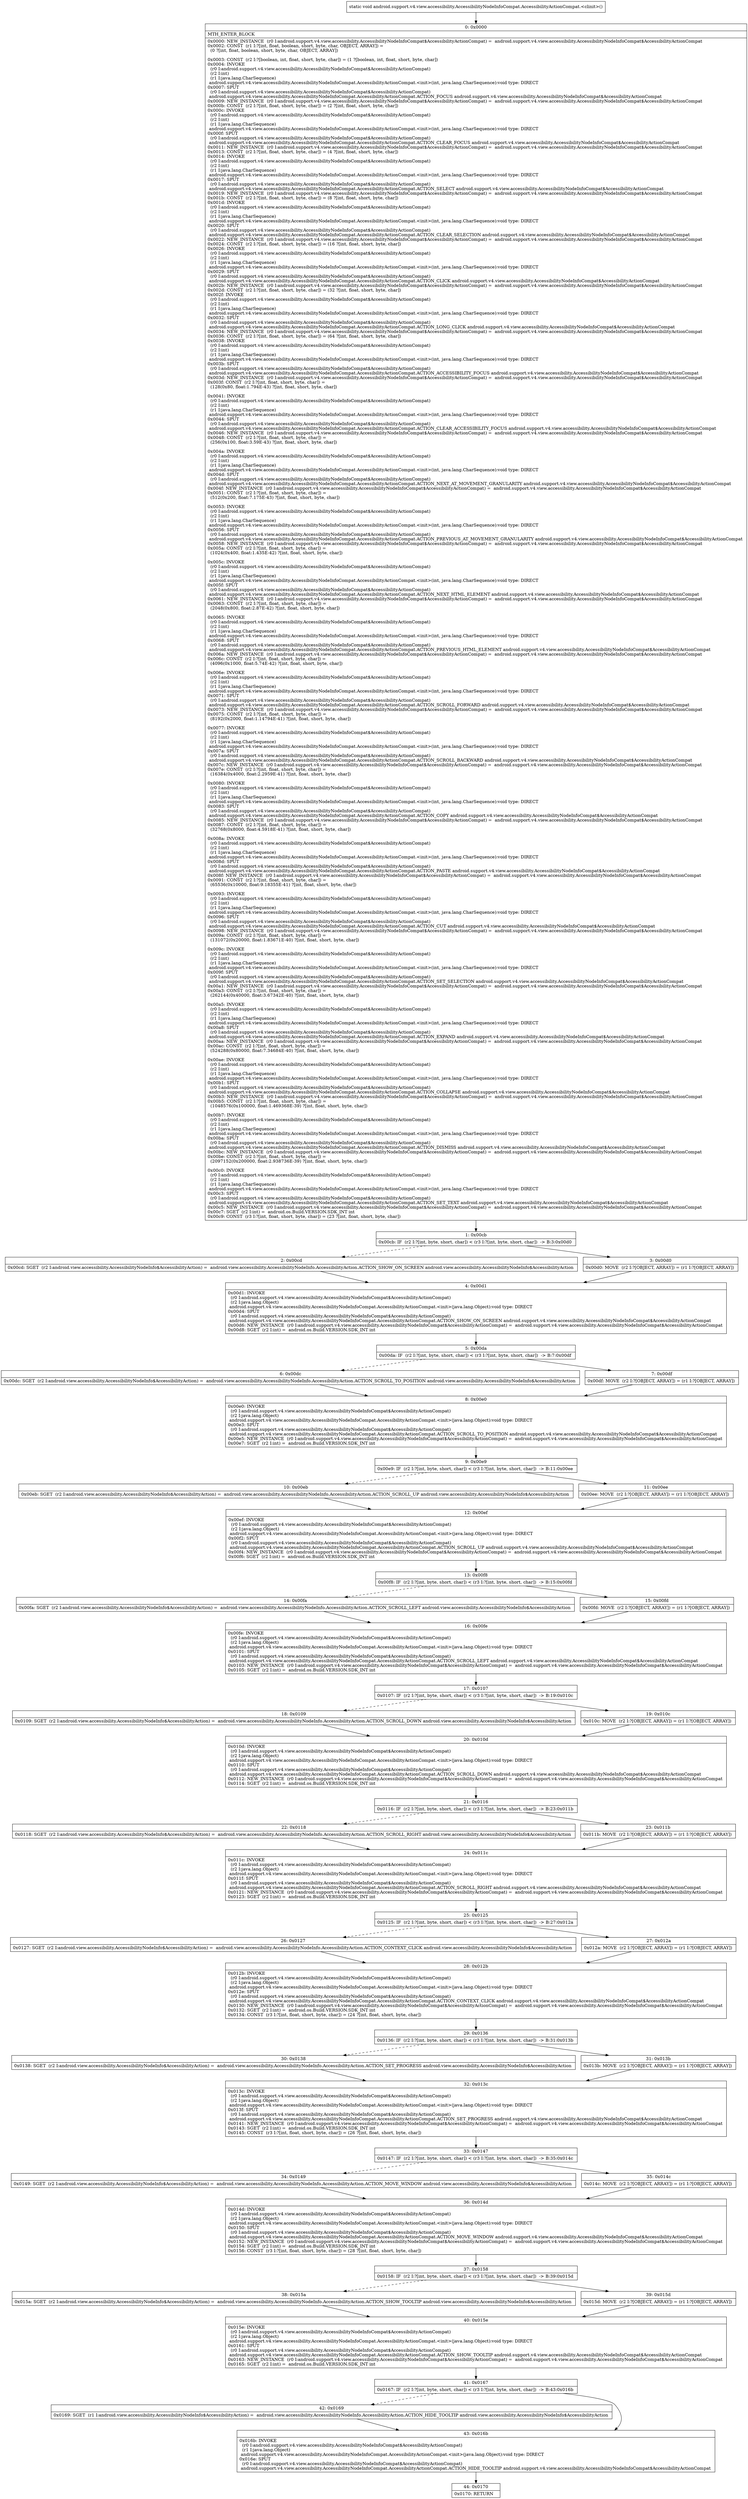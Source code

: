 digraph "CFG forandroid.support.v4.view.accessibility.AccessibilityNodeInfoCompat.AccessibilityActionCompat.\<clinit\>()V" {
Node_0 [shape=record,label="{0\:\ 0x0000|MTH_ENTER_BLOCK\l|0x0000: NEW_INSTANCE  (r0 I:android.support.v4.view.accessibility.AccessibilityNodeInfoCompat$AccessibilityActionCompat) =  android.support.v4.view.accessibility.AccessibilityNodeInfoCompat$AccessibilityActionCompat \l0x0002: CONST  (r1 I:?[int, float, boolean, short, byte, char, OBJECT, ARRAY]) = \l  (0 ?[int, float, boolean, short, byte, char, OBJECT, ARRAY])\l \l0x0003: CONST  (r2 I:?[boolean, int, float, short, byte, char]) = (1 ?[boolean, int, float, short, byte, char]) \l0x0004: INVOKE  \l  (r0 I:android.support.v4.view.accessibility.AccessibilityNodeInfoCompat$AccessibilityActionCompat)\l  (r2 I:int)\l  (r1 I:java.lang.CharSequence)\l android.support.v4.view.accessibility.AccessibilityNodeInfoCompat.AccessibilityActionCompat.\<init\>(int, java.lang.CharSequence):void type: DIRECT \l0x0007: SPUT  \l  (r0 I:android.support.v4.view.accessibility.AccessibilityNodeInfoCompat$AccessibilityActionCompat)\l android.support.v4.view.accessibility.AccessibilityNodeInfoCompat.AccessibilityActionCompat.ACTION_FOCUS android.support.v4.view.accessibility.AccessibilityNodeInfoCompat$AccessibilityActionCompat \l0x0009: NEW_INSTANCE  (r0 I:android.support.v4.view.accessibility.AccessibilityNodeInfoCompat$AccessibilityActionCompat) =  android.support.v4.view.accessibility.AccessibilityNodeInfoCompat$AccessibilityActionCompat \l0x000b: CONST  (r2 I:?[int, float, short, byte, char]) = (2 ?[int, float, short, byte, char]) \l0x000c: INVOKE  \l  (r0 I:android.support.v4.view.accessibility.AccessibilityNodeInfoCompat$AccessibilityActionCompat)\l  (r2 I:int)\l  (r1 I:java.lang.CharSequence)\l android.support.v4.view.accessibility.AccessibilityNodeInfoCompat.AccessibilityActionCompat.\<init\>(int, java.lang.CharSequence):void type: DIRECT \l0x000f: SPUT  \l  (r0 I:android.support.v4.view.accessibility.AccessibilityNodeInfoCompat$AccessibilityActionCompat)\l android.support.v4.view.accessibility.AccessibilityNodeInfoCompat.AccessibilityActionCompat.ACTION_CLEAR_FOCUS android.support.v4.view.accessibility.AccessibilityNodeInfoCompat$AccessibilityActionCompat \l0x0011: NEW_INSTANCE  (r0 I:android.support.v4.view.accessibility.AccessibilityNodeInfoCompat$AccessibilityActionCompat) =  android.support.v4.view.accessibility.AccessibilityNodeInfoCompat$AccessibilityActionCompat \l0x0013: CONST  (r2 I:?[int, float, short, byte, char]) = (4 ?[int, float, short, byte, char]) \l0x0014: INVOKE  \l  (r0 I:android.support.v4.view.accessibility.AccessibilityNodeInfoCompat$AccessibilityActionCompat)\l  (r2 I:int)\l  (r1 I:java.lang.CharSequence)\l android.support.v4.view.accessibility.AccessibilityNodeInfoCompat.AccessibilityActionCompat.\<init\>(int, java.lang.CharSequence):void type: DIRECT \l0x0017: SPUT  \l  (r0 I:android.support.v4.view.accessibility.AccessibilityNodeInfoCompat$AccessibilityActionCompat)\l android.support.v4.view.accessibility.AccessibilityNodeInfoCompat.AccessibilityActionCompat.ACTION_SELECT android.support.v4.view.accessibility.AccessibilityNodeInfoCompat$AccessibilityActionCompat \l0x0019: NEW_INSTANCE  (r0 I:android.support.v4.view.accessibility.AccessibilityNodeInfoCompat$AccessibilityActionCompat) =  android.support.v4.view.accessibility.AccessibilityNodeInfoCompat$AccessibilityActionCompat \l0x001b: CONST  (r2 I:?[int, float, short, byte, char]) = (8 ?[int, float, short, byte, char]) \l0x001d: INVOKE  \l  (r0 I:android.support.v4.view.accessibility.AccessibilityNodeInfoCompat$AccessibilityActionCompat)\l  (r2 I:int)\l  (r1 I:java.lang.CharSequence)\l android.support.v4.view.accessibility.AccessibilityNodeInfoCompat.AccessibilityActionCompat.\<init\>(int, java.lang.CharSequence):void type: DIRECT \l0x0020: SPUT  \l  (r0 I:android.support.v4.view.accessibility.AccessibilityNodeInfoCompat$AccessibilityActionCompat)\l android.support.v4.view.accessibility.AccessibilityNodeInfoCompat.AccessibilityActionCompat.ACTION_CLEAR_SELECTION android.support.v4.view.accessibility.AccessibilityNodeInfoCompat$AccessibilityActionCompat \l0x0022: NEW_INSTANCE  (r0 I:android.support.v4.view.accessibility.AccessibilityNodeInfoCompat$AccessibilityActionCompat) =  android.support.v4.view.accessibility.AccessibilityNodeInfoCompat$AccessibilityActionCompat \l0x0024: CONST  (r2 I:?[int, float, short, byte, char]) = (16 ?[int, float, short, byte, char]) \l0x0026: INVOKE  \l  (r0 I:android.support.v4.view.accessibility.AccessibilityNodeInfoCompat$AccessibilityActionCompat)\l  (r2 I:int)\l  (r1 I:java.lang.CharSequence)\l android.support.v4.view.accessibility.AccessibilityNodeInfoCompat.AccessibilityActionCompat.\<init\>(int, java.lang.CharSequence):void type: DIRECT \l0x0029: SPUT  \l  (r0 I:android.support.v4.view.accessibility.AccessibilityNodeInfoCompat$AccessibilityActionCompat)\l android.support.v4.view.accessibility.AccessibilityNodeInfoCompat.AccessibilityActionCompat.ACTION_CLICK android.support.v4.view.accessibility.AccessibilityNodeInfoCompat$AccessibilityActionCompat \l0x002b: NEW_INSTANCE  (r0 I:android.support.v4.view.accessibility.AccessibilityNodeInfoCompat$AccessibilityActionCompat) =  android.support.v4.view.accessibility.AccessibilityNodeInfoCompat$AccessibilityActionCompat \l0x002d: CONST  (r2 I:?[int, float, short, byte, char]) = (32 ?[int, float, short, byte, char]) \l0x002f: INVOKE  \l  (r0 I:android.support.v4.view.accessibility.AccessibilityNodeInfoCompat$AccessibilityActionCompat)\l  (r2 I:int)\l  (r1 I:java.lang.CharSequence)\l android.support.v4.view.accessibility.AccessibilityNodeInfoCompat.AccessibilityActionCompat.\<init\>(int, java.lang.CharSequence):void type: DIRECT \l0x0032: SPUT  \l  (r0 I:android.support.v4.view.accessibility.AccessibilityNodeInfoCompat$AccessibilityActionCompat)\l android.support.v4.view.accessibility.AccessibilityNodeInfoCompat.AccessibilityActionCompat.ACTION_LONG_CLICK android.support.v4.view.accessibility.AccessibilityNodeInfoCompat$AccessibilityActionCompat \l0x0034: NEW_INSTANCE  (r0 I:android.support.v4.view.accessibility.AccessibilityNodeInfoCompat$AccessibilityActionCompat) =  android.support.v4.view.accessibility.AccessibilityNodeInfoCompat$AccessibilityActionCompat \l0x0036: CONST  (r2 I:?[int, float, short, byte, char]) = (64 ?[int, float, short, byte, char]) \l0x0038: INVOKE  \l  (r0 I:android.support.v4.view.accessibility.AccessibilityNodeInfoCompat$AccessibilityActionCompat)\l  (r2 I:int)\l  (r1 I:java.lang.CharSequence)\l android.support.v4.view.accessibility.AccessibilityNodeInfoCompat.AccessibilityActionCompat.\<init\>(int, java.lang.CharSequence):void type: DIRECT \l0x003b: SPUT  \l  (r0 I:android.support.v4.view.accessibility.AccessibilityNodeInfoCompat$AccessibilityActionCompat)\l android.support.v4.view.accessibility.AccessibilityNodeInfoCompat.AccessibilityActionCompat.ACTION_ACCESSIBILITY_FOCUS android.support.v4.view.accessibility.AccessibilityNodeInfoCompat$AccessibilityActionCompat \l0x003d: NEW_INSTANCE  (r0 I:android.support.v4.view.accessibility.AccessibilityNodeInfoCompat$AccessibilityActionCompat) =  android.support.v4.view.accessibility.AccessibilityNodeInfoCompat$AccessibilityActionCompat \l0x003f: CONST  (r2 I:?[int, float, short, byte, char]) = \l  (128(0x80, float:1.794E\-43) ?[int, float, short, byte, char])\l \l0x0041: INVOKE  \l  (r0 I:android.support.v4.view.accessibility.AccessibilityNodeInfoCompat$AccessibilityActionCompat)\l  (r2 I:int)\l  (r1 I:java.lang.CharSequence)\l android.support.v4.view.accessibility.AccessibilityNodeInfoCompat.AccessibilityActionCompat.\<init\>(int, java.lang.CharSequence):void type: DIRECT \l0x0044: SPUT  \l  (r0 I:android.support.v4.view.accessibility.AccessibilityNodeInfoCompat$AccessibilityActionCompat)\l android.support.v4.view.accessibility.AccessibilityNodeInfoCompat.AccessibilityActionCompat.ACTION_CLEAR_ACCESSIBILITY_FOCUS android.support.v4.view.accessibility.AccessibilityNodeInfoCompat$AccessibilityActionCompat \l0x0046: NEW_INSTANCE  (r0 I:android.support.v4.view.accessibility.AccessibilityNodeInfoCompat$AccessibilityActionCompat) =  android.support.v4.view.accessibility.AccessibilityNodeInfoCompat$AccessibilityActionCompat \l0x0048: CONST  (r2 I:?[int, float, short, byte, char]) = \l  (256(0x100, float:3.59E\-43) ?[int, float, short, byte, char])\l \l0x004a: INVOKE  \l  (r0 I:android.support.v4.view.accessibility.AccessibilityNodeInfoCompat$AccessibilityActionCompat)\l  (r2 I:int)\l  (r1 I:java.lang.CharSequence)\l android.support.v4.view.accessibility.AccessibilityNodeInfoCompat.AccessibilityActionCompat.\<init\>(int, java.lang.CharSequence):void type: DIRECT \l0x004d: SPUT  \l  (r0 I:android.support.v4.view.accessibility.AccessibilityNodeInfoCompat$AccessibilityActionCompat)\l android.support.v4.view.accessibility.AccessibilityNodeInfoCompat.AccessibilityActionCompat.ACTION_NEXT_AT_MOVEMENT_GRANULARITY android.support.v4.view.accessibility.AccessibilityNodeInfoCompat$AccessibilityActionCompat \l0x004f: NEW_INSTANCE  (r0 I:android.support.v4.view.accessibility.AccessibilityNodeInfoCompat$AccessibilityActionCompat) =  android.support.v4.view.accessibility.AccessibilityNodeInfoCompat$AccessibilityActionCompat \l0x0051: CONST  (r2 I:?[int, float, short, byte, char]) = \l  (512(0x200, float:7.175E\-43) ?[int, float, short, byte, char])\l \l0x0053: INVOKE  \l  (r0 I:android.support.v4.view.accessibility.AccessibilityNodeInfoCompat$AccessibilityActionCompat)\l  (r2 I:int)\l  (r1 I:java.lang.CharSequence)\l android.support.v4.view.accessibility.AccessibilityNodeInfoCompat.AccessibilityActionCompat.\<init\>(int, java.lang.CharSequence):void type: DIRECT \l0x0056: SPUT  \l  (r0 I:android.support.v4.view.accessibility.AccessibilityNodeInfoCompat$AccessibilityActionCompat)\l android.support.v4.view.accessibility.AccessibilityNodeInfoCompat.AccessibilityActionCompat.ACTION_PREVIOUS_AT_MOVEMENT_GRANULARITY android.support.v4.view.accessibility.AccessibilityNodeInfoCompat$AccessibilityActionCompat \l0x0058: NEW_INSTANCE  (r0 I:android.support.v4.view.accessibility.AccessibilityNodeInfoCompat$AccessibilityActionCompat) =  android.support.v4.view.accessibility.AccessibilityNodeInfoCompat$AccessibilityActionCompat \l0x005a: CONST  (r2 I:?[int, float, short, byte, char]) = \l  (1024(0x400, float:1.435E\-42) ?[int, float, short, byte, char])\l \l0x005c: INVOKE  \l  (r0 I:android.support.v4.view.accessibility.AccessibilityNodeInfoCompat$AccessibilityActionCompat)\l  (r2 I:int)\l  (r1 I:java.lang.CharSequence)\l android.support.v4.view.accessibility.AccessibilityNodeInfoCompat.AccessibilityActionCompat.\<init\>(int, java.lang.CharSequence):void type: DIRECT \l0x005f: SPUT  \l  (r0 I:android.support.v4.view.accessibility.AccessibilityNodeInfoCompat$AccessibilityActionCompat)\l android.support.v4.view.accessibility.AccessibilityNodeInfoCompat.AccessibilityActionCompat.ACTION_NEXT_HTML_ELEMENT android.support.v4.view.accessibility.AccessibilityNodeInfoCompat$AccessibilityActionCompat \l0x0061: NEW_INSTANCE  (r0 I:android.support.v4.view.accessibility.AccessibilityNodeInfoCompat$AccessibilityActionCompat) =  android.support.v4.view.accessibility.AccessibilityNodeInfoCompat$AccessibilityActionCompat \l0x0063: CONST  (r2 I:?[int, float, short, byte, char]) = \l  (2048(0x800, float:2.87E\-42) ?[int, float, short, byte, char])\l \l0x0065: INVOKE  \l  (r0 I:android.support.v4.view.accessibility.AccessibilityNodeInfoCompat$AccessibilityActionCompat)\l  (r2 I:int)\l  (r1 I:java.lang.CharSequence)\l android.support.v4.view.accessibility.AccessibilityNodeInfoCompat.AccessibilityActionCompat.\<init\>(int, java.lang.CharSequence):void type: DIRECT \l0x0068: SPUT  \l  (r0 I:android.support.v4.view.accessibility.AccessibilityNodeInfoCompat$AccessibilityActionCompat)\l android.support.v4.view.accessibility.AccessibilityNodeInfoCompat.AccessibilityActionCompat.ACTION_PREVIOUS_HTML_ELEMENT android.support.v4.view.accessibility.AccessibilityNodeInfoCompat$AccessibilityActionCompat \l0x006a: NEW_INSTANCE  (r0 I:android.support.v4.view.accessibility.AccessibilityNodeInfoCompat$AccessibilityActionCompat) =  android.support.v4.view.accessibility.AccessibilityNodeInfoCompat$AccessibilityActionCompat \l0x006c: CONST  (r2 I:?[int, float, short, byte, char]) = \l  (4096(0x1000, float:5.74E\-42) ?[int, float, short, byte, char])\l \l0x006e: INVOKE  \l  (r0 I:android.support.v4.view.accessibility.AccessibilityNodeInfoCompat$AccessibilityActionCompat)\l  (r2 I:int)\l  (r1 I:java.lang.CharSequence)\l android.support.v4.view.accessibility.AccessibilityNodeInfoCompat.AccessibilityActionCompat.\<init\>(int, java.lang.CharSequence):void type: DIRECT \l0x0071: SPUT  \l  (r0 I:android.support.v4.view.accessibility.AccessibilityNodeInfoCompat$AccessibilityActionCompat)\l android.support.v4.view.accessibility.AccessibilityNodeInfoCompat.AccessibilityActionCompat.ACTION_SCROLL_FORWARD android.support.v4.view.accessibility.AccessibilityNodeInfoCompat$AccessibilityActionCompat \l0x0073: NEW_INSTANCE  (r0 I:android.support.v4.view.accessibility.AccessibilityNodeInfoCompat$AccessibilityActionCompat) =  android.support.v4.view.accessibility.AccessibilityNodeInfoCompat$AccessibilityActionCompat \l0x0075: CONST  (r2 I:?[int, float, short, byte, char]) = \l  (8192(0x2000, float:1.14794E\-41) ?[int, float, short, byte, char])\l \l0x0077: INVOKE  \l  (r0 I:android.support.v4.view.accessibility.AccessibilityNodeInfoCompat$AccessibilityActionCompat)\l  (r2 I:int)\l  (r1 I:java.lang.CharSequence)\l android.support.v4.view.accessibility.AccessibilityNodeInfoCompat.AccessibilityActionCompat.\<init\>(int, java.lang.CharSequence):void type: DIRECT \l0x007a: SPUT  \l  (r0 I:android.support.v4.view.accessibility.AccessibilityNodeInfoCompat$AccessibilityActionCompat)\l android.support.v4.view.accessibility.AccessibilityNodeInfoCompat.AccessibilityActionCompat.ACTION_SCROLL_BACKWARD android.support.v4.view.accessibility.AccessibilityNodeInfoCompat$AccessibilityActionCompat \l0x007c: NEW_INSTANCE  (r0 I:android.support.v4.view.accessibility.AccessibilityNodeInfoCompat$AccessibilityActionCompat) =  android.support.v4.view.accessibility.AccessibilityNodeInfoCompat$AccessibilityActionCompat \l0x007e: CONST  (r2 I:?[int, float, short, byte, char]) = \l  (16384(0x4000, float:2.2959E\-41) ?[int, float, short, byte, char])\l \l0x0080: INVOKE  \l  (r0 I:android.support.v4.view.accessibility.AccessibilityNodeInfoCompat$AccessibilityActionCompat)\l  (r2 I:int)\l  (r1 I:java.lang.CharSequence)\l android.support.v4.view.accessibility.AccessibilityNodeInfoCompat.AccessibilityActionCompat.\<init\>(int, java.lang.CharSequence):void type: DIRECT \l0x0083: SPUT  \l  (r0 I:android.support.v4.view.accessibility.AccessibilityNodeInfoCompat$AccessibilityActionCompat)\l android.support.v4.view.accessibility.AccessibilityNodeInfoCompat.AccessibilityActionCompat.ACTION_COPY android.support.v4.view.accessibility.AccessibilityNodeInfoCompat$AccessibilityActionCompat \l0x0085: NEW_INSTANCE  (r0 I:android.support.v4.view.accessibility.AccessibilityNodeInfoCompat$AccessibilityActionCompat) =  android.support.v4.view.accessibility.AccessibilityNodeInfoCompat$AccessibilityActionCompat \l0x0087: CONST  (r2 I:?[int, float, short, byte, char]) = \l  (32768(0x8000, float:4.5918E\-41) ?[int, float, short, byte, char])\l \l0x008a: INVOKE  \l  (r0 I:android.support.v4.view.accessibility.AccessibilityNodeInfoCompat$AccessibilityActionCompat)\l  (r2 I:int)\l  (r1 I:java.lang.CharSequence)\l android.support.v4.view.accessibility.AccessibilityNodeInfoCompat.AccessibilityActionCompat.\<init\>(int, java.lang.CharSequence):void type: DIRECT \l0x008d: SPUT  \l  (r0 I:android.support.v4.view.accessibility.AccessibilityNodeInfoCompat$AccessibilityActionCompat)\l android.support.v4.view.accessibility.AccessibilityNodeInfoCompat.AccessibilityActionCompat.ACTION_PASTE android.support.v4.view.accessibility.AccessibilityNodeInfoCompat$AccessibilityActionCompat \l0x008f: NEW_INSTANCE  (r0 I:android.support.v4.view.accessibility.AccessibilityNodeInfoCompat$AccessibilityActionCompat) =  android.support.v4.view.accessibility.AccessibilityNodeInfoCompat$AccessibilityActionCompat \l0x0091: CONST  (r2 I:?[int, float, short, byte, char]) = \l  (65536(0x10000, float:9.18355E\-41) ?[int, float, short, byte, char])\l \l0x0093: INVOKE  \l  (r0 I:android.support.v4.view.accessibility.AccessibilityNodeInfoCompat$AccessibilityActionCompat)\l  (r2 I:int)\l  (r1 I:java.lang.CharSequence)\l android.support.v4.view.accessibility.AccessibilityNodeInfoCompat.AccessibilityActionCompat.\<init\>(int, java.lang.CharSequence):void type: DIRECT \l0x0096: SPUT  \l  (r0 I:android.support.v4.view.accessibility.AccessibilityNodeInfoCompat$AccessibilityActionCompat)\l android.support.v4.view.accessibility.AccessibilityNodeInfoCompat.AccessibilityActionCompat.ACTION_CUT android.support.v4.view.accessibility.AccessibilityNodeInfoCompat$AccessibilityActionCompat \l0x0098: NEW_INSTANCE  (r0 I:android.support.v4.view.accessibility.AccessibilityNodeInfoCompat$AccessibilityActionCompat) =  android.support.v4.view.accessibility.AccessibilityNodeInfoCompat$AccessibilityActionCompat \l0x009a: CONST  (r2 I:?[int, float, short, byte, char]) = \l  (131072(0x20000, float:1.83671E\-40) ?[int, float, short, byte, char])\l \l0x009c: INVOKE  \l  (r0 I:android.support.v4.view.accessibility.AccessibilityNodeInfoCompat$AccessibilityActionCompat)\l  (r2 I:int)\l  (r1 I:java.lang.CharSequence)\l android.support.v4.view.accessibility.AccessibilityNodeInfoCompat.AccessibilityActionCompat.\<init\>(int, java.lang.CharSequence):void type: DIRECT \l0x009f: SPUT  \l  (r0 I:android.support.v4.view.accessibility.AccessibilityNodeInfoCompat$AccessibilityActionCompat)\l android.support.v4.view.accessibility.AccessibilityNodeInfoCompat.AccessibilityActionCompat.ACTION_SET_SELECTION android.support.v4.view.accessibility.AccessibilityNodeInfoCompat$AccessibilityActionCompat \l0x00a1: NEW_INSTANCE  (r0 I:android.support.v4.view.accessibility.AccessibilityNodeInfoCompat$AccessibilityActionCompat) =  android.support.v4.view.accessibility.AccessibilityNodeInfoCompat$AccessibilityActionCompat \l0x00a3: CONST  (r2 I:?[int, float, short, byte, char]) = \l  (262144(0x40000, float:3.67342E\-40) ?[int, float, short, byte, char])\l \l0x00a5: INVOKE  \l  (r0 I:android.support.v4.view.accessibility.AccessibilityNodeInfoCompat$AccessibilityActionCompat)\l  (r2 I:int)\l  (r1 I:java.lang.CharSequence)\l android.support.v4.view.accessibility.AccessibilityNodeInfoCompat.AccessibilityActionCompat.\<init\>(int, java.lang.CharSequence):void type: DIRECT \l0x00a8: SPUT  \l  (r0 I:android.support.v4.view.accessibility.AccessibilityNodeInfoCompat$AccessibilityActionCompat)\l android.support.v4.view.accessibility.AccessibilityNodeInfoCompat.AccessibilityActionCompat.ACTION_EXPAND android.support.v4.view.accessibility.AccessibilityNodeInfoCompat$AccessibilityActionCompat \l0x00aa: NEW_INSTANCE  (r0 I:android.support.v4.view.accessibility.AccessibilityNodeInfoCompat$AccessibilityActionCompat) =  android.support.v4.view.accessibility.AccessibilityNodeInfoCompat$AccessibilityActionCompat \l0x00ac: CONST  (r2 I:?[int, float, short, byte, char]) = \l  (524288(0x80000, float:7.34684E\-40) ?[int, float, short, byte, char])\l \l0x00ae: INVOKE  \l  (r0 I:android.support.v4.view.accessibility.AccessibilityNodeInfoCompat$AccessibilityActionCompat)\l  (r2 I:int)\l  (r1 I:java.lang.CharSequence)\l android.support.v4.view.accessibility.AccessibilityNodeInfoCompat.AccessibilityActionCompat.\<init\>(int, java.lang.CharSequence):void type: DIRECT \l0x00b1: SPUT  \l  (r0 I:android.support.v4.view.accessibility.AccessibilityNodeInfoCompat$AccessibilityActionCompat)\l android.support.v4.view.accessibility.AccessibilityNodeInfoCompat.AccessibilityActionCompat.ACTION_COLLAPSE android.support.v4.view.accessibility.AccessibilityNodeInfoCompat$AccessibilityActionCompat \l0x00b3: NEW_INSTANCE  (r0 I:android.support.v4.view.accessibility.AccessibilityNodeInfoCompat$AccessibilityActionCompat) =  android.support.v4.view.accessibility.AccessibilityNodeInfoCompat$AccessibilityActionCompat \l0x00b5: CONST  (r2 I:?[int, float, short, byte, char]) = \l  (1048576(0x100000, float:1.469368E\-39) ?[int, float, short, byte, char])\l \l0x00b7: INVOKE  \l  (r0 I:android.support.v4.view.accessibility.AccessibilityNodeInfoCompat$AccessibilityActionCompat)\l  (r2 I:int)\l  (r1 I:java.lang.CharSequence)\l android.support.v4.view.accessibility.AccessibilityNodeInfoCompat.AccessibilityActionCompat.\<init\>(int, java.lang.CharSequence):void type: DIRECT \l0x00ba: SPUT  \l  (r0 I:android.support.v4.view.accessibility.AccessibilityNodeInfoCompat$AccessibilityActionCompat)\l android.support.v4.view.accessibility.AccessibilityNodeInfoCompat.AccessibilityActionCompat.ACTION_DISMISS android.support.v4.view.accessibility.AccessibilityNodeInfoCompat$AccessibilityActionCompat \l0x00bc: NEW_INSTANCE  (r0 I:android.support.v4.view.accessibility.AccessibilityNodeInfoCompat$AccessibilityActionCompat) =  android.support.v4.view.accessibility.AccessibilityNodeInfoCompat$AccessibilityActionCompat \l0x00be: CONST  (r2 I:?[int, float, short, byte, char]) = \l  (2097152(0x200000, float:2.938736E\-39) ?[int, float, short, byte, char])\l \l0x00c0: INVOKE  \l  (r0 I:android.support.v4.view.accessibility.AccessibilityNodeInfoCompat$AccessibilityActionCompat)\l  (r2 I:int)\l  (r1 I:java.lang.CharSequence)\l android.support.v4.view.accessibility.AccessibilityNodeInfoCompat.AccessibilityActionCompat.\<init\>(int, java.lang.CharSequence):void type: DIRECT \l0x00c3: SPUT  \l  (r0 I:android.support.v4.view.accessibility.AccessibilityNodeInfoCompat$AccessibilityActionCompat)\l android.support.v4.view.accessibility.AccessibilityNodeInfoCompat.AccessibilityActionCompat.ACTION_SET_TEXT android.support.v4.view.accessibility.AccessibilityNodeInfoCompat$AccessibilityActionCompat \l0x00c5: NEW_INSTANCE  (r0 I:android.support.v4.view.accessibility.AccessibilityNodeInfoCompat$AccessibilityActionCompat) =  android.support.v4.view.accessibility.AccessibilityNodeInfoCompat$AccessibilityActionCompat \l0x00c7: SGET  (r2 I:int) =  android.os.Build.VERSION.SDK_INT int \l0x00c9: CONST  (r3 I:?[int, float, short, byte, char]) = (23 ?[int, float, short, byte, char]) \l}"];
Node_1 [shape=record,label="{1\:\ 0x00cb|0x00cb: IF  (r2 I:?[int, byte, short, char]) \< (r3 I:?[int, byte, short, char])  \-\> B:3:0x00d0 \l}"];
Node_2 [shape=record,label="{2\:\ 0x00cd|0x00cd: SGET  (r2 I:android.view.accessibility.AccessibilityNodeInfo$AccessibilityAction) =  android.view.accessibility.AccessibilityNodeInfo.AccessibilityAction.ACTION_SHOW_ON_SCREEN android.view.accessibility.AccessibilityNodeInfo$AccessibilityAction \l}"];
Node_3 [shape=record,label="{3\:\ 0x00d0|0x00d0: MOVE  (r2 I:?[OBJECT, ARRAY]) = (r1 I:?[OBJECT, ARRAY]) \l}"];
Node_4 [shape=record,label="{4\:\ 0x00d1|0x00d1: INVOKE  \l  (r0 I:android.support.v4.view.accessibility.AccessibilityNodeInfoCompat$AccessibilityActionCompat)\l  (r2 I:java.lang.Object)\l android.support.v4.view.accessibility.AccessibilityNodeInfoCompat.AccessibilityActionCompat.\<init\>(java.lang.Object):void type: DIRECT \l0x00d4: SPUT  \l  (r0 I:android.support.v4.view.accessibility.AccessibilityNodeInfoCompat$AccessibilityActionCompat)\l android.support.v4.view.accessibility.AccessibilityNodeInfoCompat.AccessibilityActionCompat.ACTION_SHOW_ON_SCREEN android.support.v4.view.accessibility.AccessibilityNodeInfoCompat$AccessibilityActionCompat \l0x00d6: NEW_INSTANCE  (r0 I:android.support.v4.view.accessibility.AccessibilityNodeInfoCompat$AccessibilityActionCompat) =  android.support.v4.view.accessibility.AccessibilityNodeInfoCompat$AccessibilityActionCompat \l0x00d8: SGET  (r2 I:int) =  android.os.Build.VERSION.SDK_INT int \l}"];
Node_5 [shape=record,label="{5\:\ 0x00da|0x00da: IF  (r2 I:?[int, byte, short, char]) \< (r3 I:?[int, byte, short, char])  \-\> B:7:0x00df \l}"];
Node_6 [shape=record,label="{6\:\ 0x00dc|0x00dc: SGET  (r2 I:android.view.accessibility.AccessibilityNodeInfo$AccessibilityAction) =  android.view.accessibility.AccessibilityNodeInfo.AccessibilityAction.ACTION_SCROLL_TO_POSITION android.view.accessibility.AccessibilityNodeInfo$AccessibilityAction \l}"];
Node_7 [shape=record,label="{7\:\ 0x00df|0x00df: MOVE  (r2 I:?[OBJECT, ARRAY]) = (r1 I:?[OBJECT, ARRAY]) \l}"];
Node_8 [shape=record,label="{8\:\ 0x00e0|0x00e0: INVOKE  \l  (r0 I:android.support.v4.view.accessibility.AccessibilityNodeInfoCompat$AccessibilityActionCompat)\l  (r2 I:java.lang.Object)\l android.support.v4.view.accessibility.AccessibilityNodeInfoCompat.AccessibilityActionCompat.\<init\>(java.lang.Object):void type: DIRECT \l0x00e3: SPUT  \l  (r0 I:android.support.v4.view.accessibility.AccessibilityNodeInfoCompat$AccessibilityActionCompat)\l android.support.v4.view.accessibility.AccessibilityNodeInfoCompat.AccessibilityActionCompat.ACTION_SCROLL_TO_POSITION android.support.v4.view.accessibility.AccessibilityNodeInfoCompat$AccessibilityActionCompat \l0x00e5: NEW_INSTANCE  (r0 I:android.support.v4.view.accessibility.AccessibilityNodeInfoCompat$AccessibilityActionCompat) =  android.support.v4.view.accessibility.AccessibilityNodeInfoCompat$AccessibilityActionCompat \l0x00e7: SGET  (r2 I:int) =  android.os.Build.VERSION.SDK_INT int \l}"];
Node_9 [shape=record,label="{9\:\ 0x00e9|0x00e9: IF  (r2 I:?[int, byte, short, char]) \< (r3 I:?[int, byte, short, char])  \-\> B:11:0x00ee \l}"];
Node_10 [shape=record,label="{10\:\ 0x00eb|0x00eb: SGET  (r2 I:android.view.accessibility.AccessibilityNodeInfo$AccessibilityAction) =  android.view.accessibility.AccessibilityNodeInfo.AccessibilityAction.ACTION_SCROLL_UP android.view.accessibility.AccessibilityNodeInfo$AccessibilityAction \l}"];
Node_11 [shape=record,label="{11\:\ 0x00ee|0x00ee: MOVE  (r2 I:?[OBJECT, ARRAY]) = (r1 I:?[OBJECT, ARRAY]) \l}"];
Node_12 [shape=record,label="{12\:\ 0x00ef|0x00ef: INVOKE  \l  (r0 I:android.support.v4.view.accessibility.AccessibilityNodeInfoCompat$AccessibilityActionCompat)\l  (r2 I:java.lang.Object)\l android.support.v4.view.accessibility.AccessibilityNodeInfoCompat.AccessibilityActionCompat.\<init\>(java.lang.Object):void type: DIRECT \l0x00f2: SPUT  \l  (r0 I:android.support.v4.view.accessibility.AccessibilityNodeInfoCompat$AccessibilityActionCompat)\l android.support.v4.view.accessibility.AccessibilityNodeInfoCompat.AccessibilityActionCompat.ACTION_SCROLL_UP android.support.v4.view.accessibility.AccessibilityNodeInfoCompat$AccessibilityActionCompat \l0x00f4: NEW_INSTANCE  (r0 I:android.support.v4.view.accessibility.AccessibilityNodeInfoCompat$AccessibilityActionCompat) =  android.support.v4.view.accessibility.AccessibilityNodeInfoCompat$AccessibilityActionCompat \l0x00f6: SGET  (r2 I:int) =  android.os.Build.VERSION.SDK_INT int \l}"];
Node_13 [shape=record,label="{13\:\ 0x00f8|0x00f8: IF  (r2 I:?[int, byte, short, char]) \< (r3 I:?[int, byte, short, char])  \-\> B:15:0x00fd \l}"];
Node_14 [shape=record,label="{14\:\ 0x00fa|0x00fa: SGET  (r2 I:android.view.accessibility.AccessibilityNodeInfo$AccessibilityAction) =  android.view.accessibility.AccessibilityNodeInfo.AccessibilityAction.ACTION_SCROLL_LEFT android.view.accessibility.AccessibilityNodeInfo$AccessibilityAction \l}"];
Node_15 [shape=record,label="{15\:\ 0x00fd|0x00fd: MOVE  (r2 I:?[OBJECT, ARRAY]) = (r1 I:?[OBJECT, ARRAY]) \l}"];
Node_16 [shape=record,label="{16\:\ 0x00fe|0x00fe: INVOKE  \l  (r0 I:android.support.v4.view.accessibility.AccessibilityNodeInfoCompat$AccessibilityActionCompat)\l  (r2 I:java.lang.Object)\l android.support.v4.view.accessibility.AccessibilityNodeInfoCompat.AccessibilityActionCompat.\<init\>(java.lang.Object):void type: DIRECT \l0x0101: SPUT  \l  (r0 I:android.support.v4.view.accessibility.AccessibilityNodeInfoCompat$AccessibilityActionCompat)\l android.support.v4.view.accessibility.AccessibilityNodeInfoCompat.AccessibilityActionCompat.ACTION_SCROLL_LEFT android.support.v4.view.accessibility.AccessibilityNodeInfoCompat$AccessibilityActionCompat \l0x0103: NEW_INSTANCE  (r0 I:android.support.v4.view.accessibility.AccessibilityNodeInfoCompat$AccessibilityActionCompat) =  android.support.v4.view.accessibility.AccessibilityNodeInfoCompat$AccessibilityActionCompat \l0x0105: SGET  (r2 I:int) =  android.os.Build.VERSION.SDK_INT int \l}"];
Node_17 [shape=record,label="{17\:\ 0x0107|0x0107: IF  (r2 I:?[int, byte, short, char]) \< (r3 I:?[int, byte, short, char])  \-\> B:19:0x010c \l}"];
Node_18 [shape=record,label="{18\:\ 0x0109|0x0109: SGET  (r2 I:android.view.accessibility.AccessibilityNodeInfo$AccessibilityAction) =  android.view.accessibility.AccessibilityNodeInfo.AccessibilityAction.ACTION_SCROLL_DOWN android.view.accessibility.AccessibilityNodeInfo$AccessibilityAction \l}"];
Node_19 [shape=record,label="{19\:\ 0x010c|0x010c: MOVE  (r2 I:?[OBJECT, ARRAY]) = (r1 I:?[OBJECT, ARRAY]) \l}"];
Node_20 [shape=record,label="{20\:\ 0x010d|0x010d: INVOKE  \l  (r0 I:android.support.v4.view.accessibility.AccessibilityNodeInfoCompat$AccessibilityActionCompat)\l  (r2 I:java.lang.Object)\l android.support.v4.view.accessibility.AccessibilityNodeInfoCompat.AccessibilityActionCompat.\<init\>(java.lang.Object):void type: DIRECT \l0x0110: SPUT  \l  (r0 I:android.support.v4.view.accessibility.AccessibilityNodeInfoCompat$AccessibilityActionCompat)\l android.support.v4.view.accessibility.AccessibilityNodeInfoCompat.AccessibilityActionCompat.ACTION_SCROLL_DOWN android.support.v4.view.accessibility.AccessibilityNodeInfoCompat$AccessibilityActionCompat \l0x0112: NEW_INSTANCE  (r0 I:android.support.v4.view.accessibility.AccessibilityNodeInfoCompat$AccessibilityActionCompat) =  android.support.v4.view.accessibility.AccessibilityNodeInfoCompat$AccessibilityActionCompat \l0x0114: SGET  (r2 I:int) =  android.os.Build.VERSION.SDK_INT int \l}"];
Node_21 [shape=record,label="{21\:\ 0x0116|0x0116: IF  (r2 I:?[int, byte, short, char]) \< (r3 I:?[int, byte, short, char])  \-\> B:23:0x011b \l}"];
Node_22 [shape=record,label="{22\:\ 0x0118|0x0118: SGET  (r2 I:android.view.accessibility.AccessibilityNodeInfo$AccessibilityAction) =  android.view.accessibility.AccessibilityNodeInfo.AccessibilityAction.ACTION_SCROLL_RIGHT android.view.accessibility.AccessibilityNodeInfo$AccessibilityAction \l}"];
Node_23 [shape=record,label="{23\:\ 0x011b|0x011b: MOVE  (r2 I:?[OBJECT, ARRAY]) = (r1 I:?[OBJECT, ARRAY]) \l}"];
Node_24 [shape=record,label="{24\:\ 0x011c|0x011c: INVOKE  \l  (r0 I:android.support.v4.view.accessibility.AccessibilityNodeInfoCompat$AccessibilityActionCompat)\l  (r2 I:java.lang.Object)\l android.support.v4.view.accessibility.AccessibilityNodeInfoCompat.AccessibilityActionCompat.\<init\>(java.lang.Object):void type: DIRECT \l0x011f: SPUT  \l  (r0 I:android.support.v4.view.accessibility.AccessibilityNodeInfoCompat$AccessibilityActionCompat)\l android.support.v4.view.accessibility.AccessibilityNodeInfoCompat.AccessibilityActionCompat.ACTION_SCROLL_RIGHT android.support.v4.view.accessibility.AccessibilityNodeInfoCompat$AccessibilityActionCompat \l0x0121: NEW_INSTANCE  (r0 I:android.support.v4.view.accessibility.AccessibilityNodeInfoCompat$AccessibilityActionCompat) =  android.support.v4.view.accessibility.AccessibilityNodeInfoCompat$AccessibilityActionCompat \l0x0123: SGET  (r2 I:int) =  android.os.Build.VERSION.SDK_INT int \l}"];
Node_25 [shape=record,label="{25\:\ 0x0125|0x0125: IF  (r2 I:?[int, byte, short, char]) \< (r3 I:?[int, byte, short, char])  \-\> B:27:0x012a \l}"];
Node_26 [shape=record,label="{26\:\ 0x0127|0x0127: SGET  (r2 I:android.view.accessibility.AccessibilityNodeInfo$AccessibilityAction) =  android.view.accessibility.AccessibilityNodeInfo.AccessibilityAction.ACTION_CONTEXT_CLICK android.view.accessibility.AccessibilityNodeInfo$AccessibilityAction \l}"];
Node_27 [shape=record,label="{27\:\ 0x012a|0x012a: MOVE  (r2 I:?[OBJECT, ARRAY]) = (r1 I:?[OBJECT, ARRAY]) \l}"];
Node_28 [shape=record,label="{28\:\ 0x012b|0x012b: INVOKE  \l  (r0 I:android.support.v4.view.accessibility.AccessibilityNodeInfoCompat$AccessibilityActionCompat)\l  (r2 I:java.lang.Object)\l android.support.v4.view.accessibility.AccessibilityNodeInfoCompat.AccessibilityActionCompat.\<init\>(java.lang.Object):void type: DIRECT \l0x012e: SPUT  \l  (r0 I:android.support.v4.view.accessibility.AccessibilityNodeInfoCompat$AccessibilityActionCompat)\l android.support.v4.view.accessibility.AccessibilityNodeInfoCompat.AccessibilityActionCompat.ACTION_CONTEXT_CLICK android.support.v4.view.accessibility.AccessibilityNodeInfoCompat$AccessibilityActionCompat \l0x0130: NEW_INSTANCE  (r0 I:android.support.v4.view.accessibility.AccessibilityNodeInfoCompat$AccessibilityActionCompat) =  android.support.v4.view.accessibility.AccessibilityNodeInfoCompat$AccessibilityActionCompat \l0x0132: SGET  (r2 I:int) =  android.os.Build.VERSION.SDK_INT int \l0x0134: CONST  (r3 I:?[int, float, short, byte, char]) = (24 ?[int, float, short, byte, char]) \l}"];
Node_29 [shape=record,label="{29\:\ 0x0136|0x0136: IF  (r2 I:?[int, byte, short, char]) \< (r3 I:?[int, byte, short, char])  \-\> B:31:0x013b \l}"];
Node_30 [shape=record,label="{30\:\ 0x0138|0x0138: SGET  (r2 I:android.view.accessibility.AccessibilityNodeInfo$AccessibilityAction) =  android.view.accessibility.AccessibilityNodeInfo.AccessibilityAction.ACTION_SET_PROGRESS android.view.accessibility.AccessibilityNodeInfo$AccessibilityAction \l}"];
Node_31 [shape=record,label="{31\:\ 0x013b|0x013b: MOVE  (r2 I:?[OBJECT, ARRAY]) = (r1 I:?[OBJECT, ARRAY]) \l}"];
Node_32 [shape=record,label="{32\:\ 0x013c|0x013c: INVOKE  \l  (r0 I:android.support.v4.view.accessibility.AccessibilityNodeInfoCompat$AccessibilityActionCompat)\l  (r2 I:java.lang.Object)\l android.support.v4.view.accessibility.AccessibilityNodeInfoCompat.AccessibilityActionCompat.\<init\>(java.lang.Object):void type: DIRECT \l0x013f: SPUT  \l  (r0 I:android.support.v4.view.accessibility.AccessibilityNodeInfoCompat$AccessibilityActionCompat)\l android.support.v4.view.accessibility.AccessibilityNodeInfoCompat.AccessibilityActionCompat.ACTION_SET_PROGRESS android.support.v4.view.accessibility.AccessibilityNodeInfoCompat$AccessibilityActionCompat \l0x0141: NEW_INSTANCE  (r0 I:android.support.v4.view.accessibility.AccessibilityNodeInfoCompat$AccessibilityActionCompat) =  android.support.v4.view.accessibility.AccessibilityNodeInfoCompat$AccessibilityActionCompat \l0x0143: SGET  (r2 I:int) =  android.os.Build.VERSION.SDK_INT int \l0x0145: CONST  (r3 I:?[int, float, short, byte, char]) = (26 ?[int, float, short, byte, char]) \l}"];
Node_33 [shape=record,label="{33\:\ 0x0147|0x0147: IF  (r2 I:?[int, byte, short, char]) \< (r3 I:?[int, byte, short, char])  \-\> B:35:0x014c \l}"];
Node_34 [shape=record,label="{34\:\ 0x0149|0x0149: SGET  (r2 I:android.view.accessibility.AccessibilityNodeInfo$AccessibilityAction) =  android.view.accessibility.AccessibilityNodeInfo.AccessibilityAction.ACTION_MOVE_WINDOW android.view.accessibility.AccessibilityNodeInfo$AccessibilityAction \l}"];
Node_35 [shape=record,label="{35\:\ 0x014c|0x014c: MOVE  (r2 I:?[OBJECT, ARRAY]) = (r1 I:?[OBJECT, ARRAY]) \l}"];
Node_36 [shape=record,label="{36\:\ 0x014d|0x014d: INVOKE  \l  (r0 I:android.support.v4.view.accessibility.AccessibilityNodeInfoCompat$AccessibilityActionCompat)\l  (r2 I:java.lang.Object)\l android.support.v4.view.accessibility.AccessibilityNodeInfoCompat.AccessibilityActionCompat.\<init\>(java.lang.Object):void type: DIRECT \l0x0150: SPUT  \l  (r0 I:android.support.v4.view.accessibility.AccessibilityNodeInfoCompat$AccessibilityActionCompat)\l android.support.v4.view.accessibility.AccessibilityNodeInfoCompat.AccessibilityActionCompat.ACTION_MOVE_WINDOW android.support.v4.view.accessibility.AccessibilityNodeInfoCompat$AccessibilityActionCompat \l0x0152: NEW_INSTANCE  (r0 I:android.support.v4.view.accessibility.AccessibilityNodeInfoCompat$AccessibilityActionCompat) =  android.support.v4.view.accessibility.AccessibilityNodeInfoCompat$AccessibilityActionCompat \l0x0154: SGET  (r2 I:int) =  android.os.Build.VERSION.SDK_INT int \l0x0156: CONST  (r3 I:?[int, float, short, byte, char]) = (28 ?[int, float, short, byte, char]) \l}"];
Node_37 [shape=record,label="{37\:\ 0x0158|0x0158: IF  (r2 I:?[int, byte, short, char]) \< (r3 I:?[int, byte, short, char])  \-\> B:39:0x015d \l}"];
Node_38 [shape=record,label="{38\:\ 0x015a|0x015a: SGET  (r2 I:android.view.accessibility.AccessibilityNodeInfo$AccessibilityAction) =  android.view.accessibility.AccessibilityNodeInfo.AccessibilityAction.ACTION_SHOW_TOOLTIP android.view.accessibility.AccessibilityNodeInfo$AccessibilityAction \l}"];
Node_39 [shape=record,label="{39\:\ 0x015d|0x015d: MOVE  (r2 I:?[OBJECT, ARRAY]) = (r1 I:?[OBJECT, ARRAY]) \l}"];
Node_40 [shape=record,label="{40\:\ 0x015e|0x015e: INVOKE  \l  (r0 I:android.support.v4.view.accessibility.AccessibilityNodeInfoCompat$AccessibilityActionCompat)\l  (r2 I:java.lang.Object)\l android.support.v4.view.accessibility.AccessibilityNodeInfoCompat.AccessibilityActionCompat.\<init\>(java.lang.Object):void type: DIRECT \l0x0161: SPUT  \l  (r0 I:android.support.v4.view.accessibility.AccessibilityNodeInfoCompat$AccessibilityActionCompat)\l android.support.v4.view.accessibility.AccessibilityNodeInfoCompat.AccessibilityActionCompat.ACTION_SHOW_TOOLTIP android.support.v4.view.accessibility.AccessibilityNodeInfoCompat$AccessibilityActionCompat \l0x0163: NEW_INSTANCE  (r0 I:android.support.v4.view.accessibility.AccessibilityNodeInfoCompat$AccessibilityActionCompat) =  android.support.v4.view.accessibility.AccessibilityNodeInfoCompat$AccessibilityActionCompat \l0x0165: SGET  (r2 I:int) =  android.os.Build.VERSION.SDK_INT int \l}"];
Node_41 [shape=record,label="{41\:\ 0x0167|0x0167: IF  (r2 I:?[int, byte, short, char]) \< (r3 I:?[int, byte, short, char])  \-\> B:43:0x016b \l}"];
Node_42 [shape=record,label="{42\:\ 0x0169|0x0169: SGET  (r1 I:android.view.accessibility.AccessibilityNodeInfo$AccessibilityAction) =  android.view.accessibility.AccessibilityNodeInfo.AccessibilityAction.ACTION_HIDE_TOOLTIP android.view.accessibility.AccessibilityNodeInfo$AccessibilityAction \l}"];
Node_43 [shape=record,label="{43\:\ 0x016b|0x016b: INVOKE  \l  (r0 I:android.support.v4.view.accessibility.AccessibilityNodeInfoCompat$AccessibilityActionCompat)\l  (r1 I:java.lang.Object)\l android.support.v4.view.accessibility.AccessibilityNodeInfoCompat.AccessibilityActionCompat.\<init\>(java.lang.Object):void type: DIRECT \l0x016e: SPUT  \l  (r0 I:android.support.v4.view.accessibility.AccessibilityNodeInfoCompat$AccessibilityActionCompat)\l android.support.v4.view.accessibility.AccessibilityNodeInfoCompat.AccessibilityActionCompat.ACTION_HIDE_TOOLTIP android.support.v4.view.accessibility.AccessibilityNodeInfoCompat$AccessibilityActionCompat \l}"];
Node_44 [shape=record,label="{44\:\ 0x0170|0x0170: RETURN   \l}"];
MethodNode[shape=record,label="{static void android.support.v4.view.accessibility.AccessibilityNodeInfoCompat.AccessibilityActionCompat.\<clinit\>() }"];
MethodNode -> Node_0;
Node_0 -> Node_1;
Node_1 -> Node_2[style=dashed];
Node_1 -> Node_3;
Node_2 -> Node_4;
Node_3 -> Node_4;
Node_4 -> Node_5;
Node_5 -> Node_6[style=dashed];
Node_5 -> Node_7;
Node_6 -> Node_8;
Node_7 -> Node_8;
Node_8 -> Node_9;
Node_9 -> Node_10[style=dashed];
Node_9 -> Node_11;
Node_10 -> Node_12;
Node_11 -> Node_12;
Node_12 -> Node_13;
Node_13 -> Node_14[style=dashed];
Node_13 -> Node_15;
Node_14 -> Node_16;
Node_15 -> Node_16;
Node_16 -> Node_17;
Node_17 -> Node_18[style=dashed];
Node_17 -> Node_19;
Node_18 -> Node_20;
Node_19 -> Node_20;
Node_20 -> Node_21;
Node_21 -> Node_22[style=dashed];
Node_21 -> Node_23;
Node_22 -> Node_24;
Node_23 -> Node_24;
Node_24 -> Node_25;
Node_25 -> Node_26[style=dashed];
Node_25 -> Node_27;
Node_26 -> Node_28;
Node_27 -> Node_28;
Node_28 -> Node_29;
Node_29 -> Node_30[style=dashed];
Node_29 -> Node_31;
Node_30 -> Node_32;
Node_31 -> Node_32;
Node_32 -> Node_33;
Node_33 -> Node_34[style=dashed];
Node_33 -> Node_35;
Node_34 -> Node_36;
Node_35 -> Node_36;
Node_36 -> Node_37;
Node_37 -> Node_38[style=dashed];
Node_37 -> Node_39;
Node_38 -> Node_40;
Node_39 -> Node_40;
Node_40 -> Node_41;
Node_41 -> Node_42[style=dashed];
Node_41 -> Node_43;
Node_42 -> Node_43;
Node_43 -> Node_44;
}

